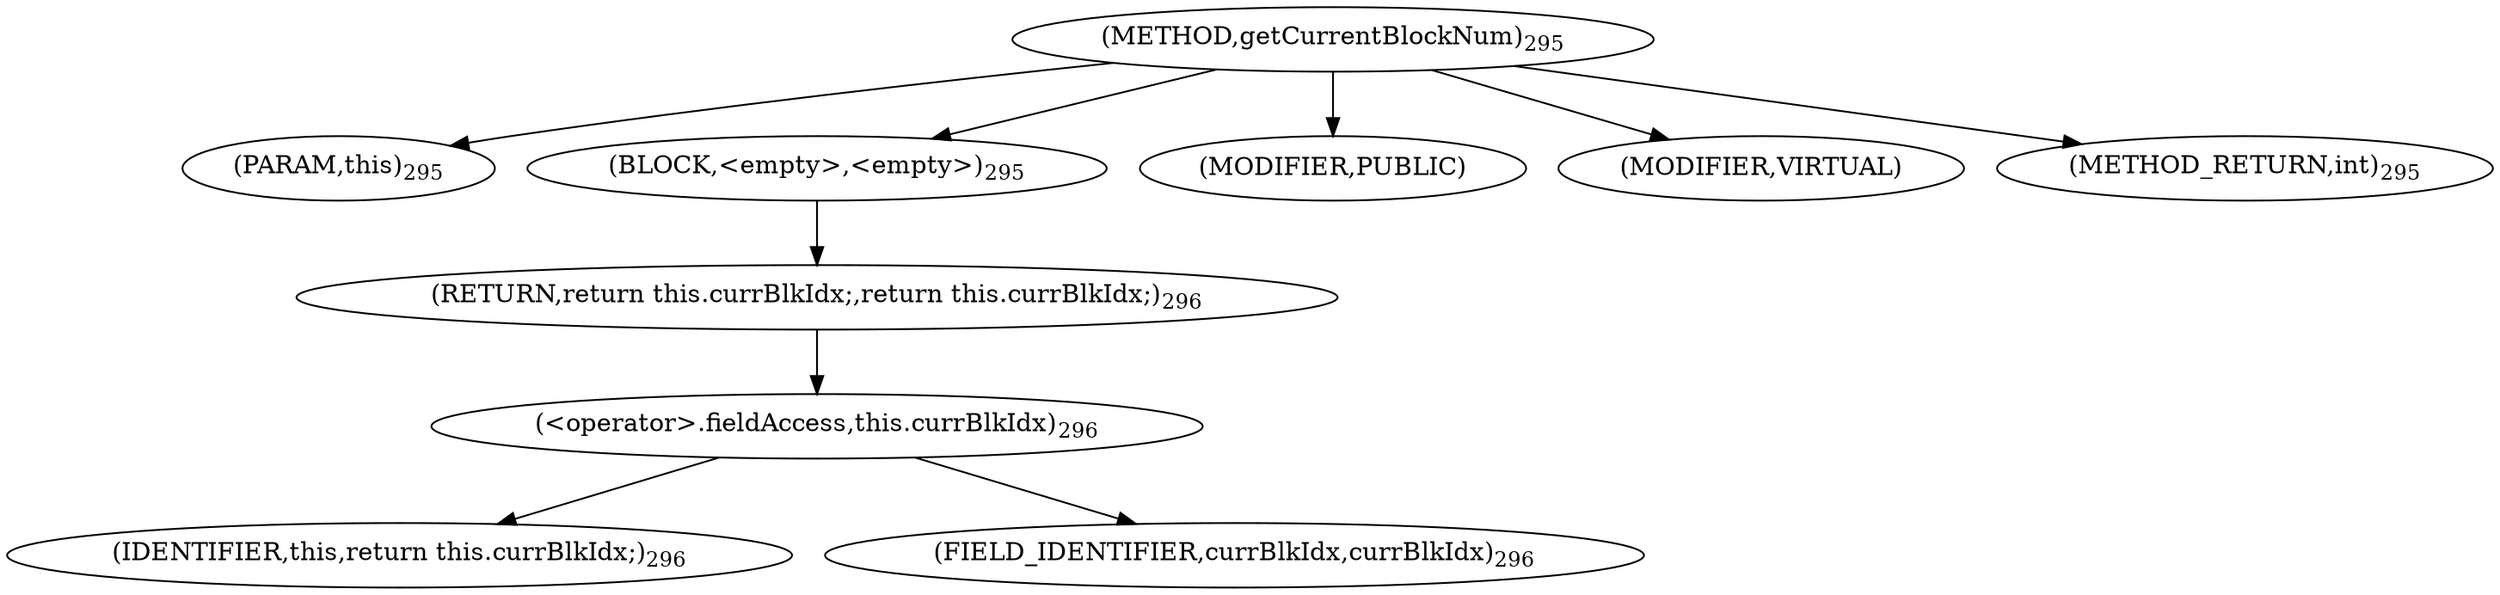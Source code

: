 digraph "getCurrentBlockNum" {  
"621" [label = <(METHOD,getCurrentBlockNum)<SUB>295</SUB>> ]
"78" [label = <(PARAM,this)<SUB>295</SUB>> ]
"622" [label = <(BLOCK,&lt;empty&gt;,&lt;empty&gt;)<SUB>295</SUB>> ]
"623" [label = <(RETURN,return this.currBlkIdx;,return this.currBlkIdx;)<SUB>296</SUB>> ]
"624" [label = <(&lt;operator&gt;.fieldAccess,this.currBlkIdx)<SUB>296</SUB>> ]
"77" [label = <(IDENTIFIER,this,return this.currBlkIdx;)<SUB>296</SUB>> ]
"625" [label = <(FIELD_IDENTIFIER,currBlkIdx,currBlkIdx)<SUB>296</SUB>> ]
"626" [label = <(MODIFIER,PUBLIC)> ]
"627" [label = <(MODIFIER,VIRTUAL)> ]
"628" [label = <(METHOD_RETURN,int)<SUB>295</SUB>> ]
  "621" -> "78" 
  "621" -> "622" 
  "621" -> "626" 
  "621" -> "627" 
  "621" -> "628" 
  "622" -> "623" 
  "623" -> "624" 
  "624" -> "77" 
  "624" -> "625" 
}
